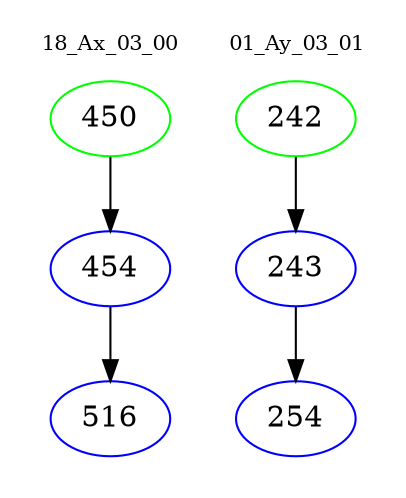 digraph{
subgraph cluster_0 {
color = white
label = "18_Ax_03_00";
fontsize=10;
T0_450 [label="450", color="green"]
T0_450 -> T0_454 [color="black"]
T0_454 [label="454", color="blue"]
T0_454 -> T0_516 [color="black"]
T0_516 [label="516", color="blue"]
}
subgraph cluster_1 {
color = white
label = "01_Ay_03_01";
fontsize=10;
T1_242 [label="242", color="green"]
T1_242 -> T1_243 [color="black"]
T1_243 [label="243", color="blue"]
T1_243 -> T1_254 [color="black"]
T1_254 [label="254", color="blue"]
}
}
